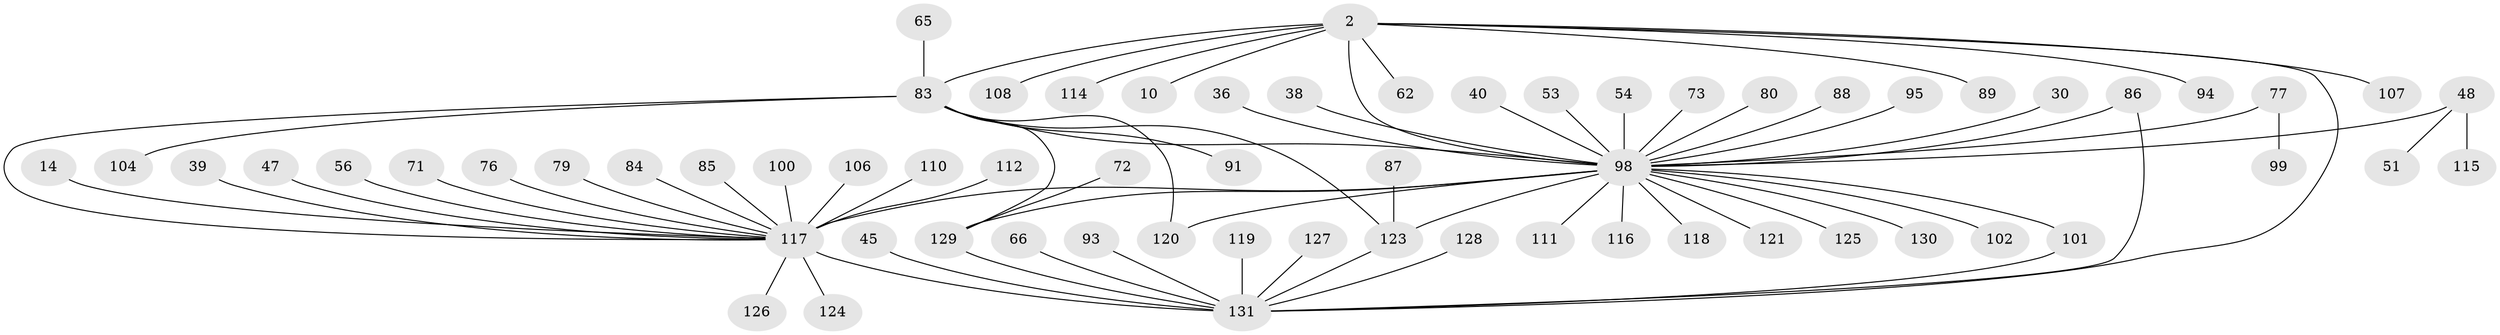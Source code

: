 // original degree distribution, {11: 0.007633587786259542, 17: 0.007633587786259542, 7: 0.022900763358778626, 15: 0.007633587786259542, 6: 0.03816793893129771, 5: 0.04580152671755725, 2: 0.25190839694656486, 1: 0.4580152671755725, 3: 0.12213740458015267, 9: 0.015267175572519083, 4: 0.022900763358778626}
// Generated by graph-tools (version 1.1) at 2025/47/03/09/25 04:47:05]
// undirected, 65 vertices, 74 edges
graph export_dot {
graph [start="1"]
  node [color=gray90,style=filled];
  2;
  10 [super="+7"];
  14;
  30;
  36;
  38;
  39;
  40;
  45;
  47;
  48;
  51;
  53;
  54;
  56 [super="+41+42"];
  62;
  65;
  66;
  71;
  72;
  73;
  76;
  77 [super="+75"];
  79 [super="+8"];
  80;
  83 [super="+28+59+29+6+46+74"];
  84;
  85;
  86;
  87;
  88;
  89;
  91;
  93;
  94 [super="+82"];
  95;
  98 [super="+3+27+13+81+92+35"];
  99;
  100;
  101 [super="+63+58"];
  102 [super="+22"];
  104 [super="+97"];
  106;
  107;
  108 [super="+33"];
  110;
  111;
  112;
  114;
  115 [super="+52"];
  116 [super="+50"];
  117 [super="+24+64+96"];
  118;
  119;
  120;
  121;
  123 [super="+23+78+61"];
  124 [super="+105"];
  125;
  126;
  127;
  128 [super="+70+113"];
  129 [super="+67+103"];
  130;
  131 [super="+25+122"];
  2 -- 62;
  2 -- 89;
  2 -- 107;
  2 -- 114;
  2 -- 98 [weight=4];
  2 -- 83 [weight=3];
  2 -- 10;
  2 -- 131 [weight=3];
  2 -- 108;
  2 -- 94;
  14 -- 117;
  30 -- 98;
  36 -- 98;
  38 -- 98;
  39 -- 117;
  40 -- 98;
  45 -- 131;
  47 -- 117;
  48 -- 51;
  48 -- 115 [weight=2];
  48 -- 98 [weight=2];
  53 -- 98;
  54 -- 98;
  56 -- 117;
  65 -- 83;
  66 -- 131;
  71 -- 117;
  72 -- 129;
  73 -- 98;
  76 -- 117;
  77 -- 99;
  77 -- 98 [weight=2];
  79 -- 117;
  80 -- 98;
  83 -- 120;
  83 -- 117;
  83 -- 91;
  83 -- 129 [weight=3];
  83 -- 123;
  83 -- 104;
  83 -- 98;
  84 -- 117;
  85 -- 117;
  86 -- 131;
  86 -- 98;
  87 -- 123;
  88 -- 98;
  93 -- 131;
  95 -- 98;
  98 -- 125;
  98 -- 118;
  98 -- 111;
  98 -- 117 [weight=5];
  98 -- 102 [weight=3];
  98 -- 129;
  98 -- 130;
  98 -- 101 [weight=2];
  98 -- 116;
  98 -- 120;
  98 -- 121;
  98 -- 123;
  100 -- 117;
  101 -- 131;
  106 -- 117;
  110 -- 117;
  112 -- 117;
  117 -- 131 [weight=5];
  117 -- 126;
  117 -- 124;
  119 -- 131;
  123 -- 131 [weight=2];
  127 -- 131;
  128 -- 131;
  129 -- 131;
}
